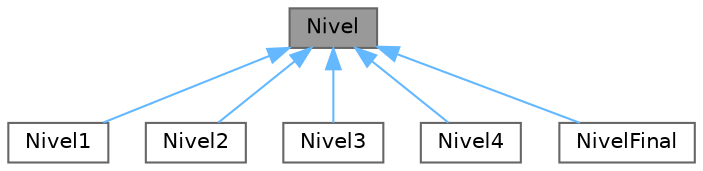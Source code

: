 digraph "Nivel"
{
 // LATEX_PDF_SIZE
  bgcolor="transparent";
  edge [fontname=Helvetica,fontsize=10,labelfontname=Helvetica,labelfontsize=10];
  node [fontname=Helvetica,fontsize=10,shape=box,height=0.2,width=0.4];
  Node1 [id="Node000001",label="Nivel",height=0.2,width=0.4,color="gray40", fillcolor="grey60", style="filled", fontcolor="black",tooltip=" "];
  Node1 -> Node2 [id="edge1_Node000001_Node000002",dir="back",color="steelblue1",style="solid",tooltip=" "];
  Node2 [id="Node000002",label="Nivel1",height=0.2,width=0.4,color="gray40", fillcolor="white", style="filled",URL="$class_nivel1.html",tooltip=" "];
  Node1 -> Node3 [id="edge2_Node000001_Node000003",dir="back",color="steelblue1",style="solid",tooltip=" "];
  Node3 [id="Node000003",label="Nivel2",height=0.2,width=0.4,color="gray40", fillcolor="white", style="filled",URL="$class_nivel2.html",tooltip=" "];
  Node1 -> Node4 [id="edge3_Node000001_Node000004",dir="back",color="steelblue1",style="solid",tooltip=" "];
  Node4 [id="Node000004",label="Nivel3",height=0.2,width=0.4,color="gray40", fillcolor="white", style="filled",URL="$class_nivel3.html",tooltip=" "];
  Node1 -> Node5 [id="edge4_Node000001_Node000005",dir="back",color="steelblue1",style="solid",tooltip=" "];
  Node5 [id="Node000005",label="Nivel4",height=0.2,width=0.4,color="gray40", fillcolor="white", style="filled",URL="$class_nivel4.html",tooltip=" "];
  Node1 -> Node6 [id="edge5_Node000001_Node000006",dir="back",color="steelblue1",style="solid",tooltip=" "];
  Node6 [id="Node000006",label="NivelFinal",height=0.2,width=0.4,color="gray40", fillcolor="white", style="filled",URL="$class_nivel_final.html",tooltip=" "];
}
